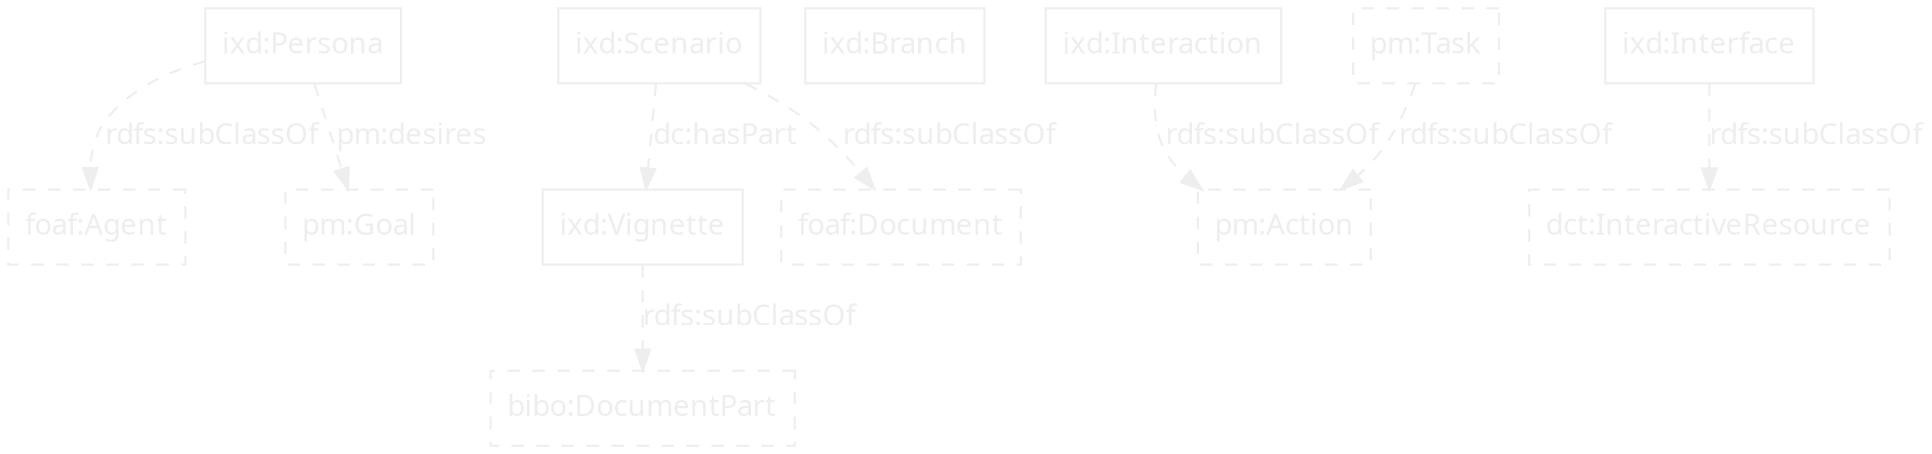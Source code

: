 digraph {
    graph [bgcolor=transparent];
    node [shape=box,color="#eeeeee",fontcolor="#eeeeee",fontname="Lucida Grande, Lucida Sans Unicode, sans-serif"];
    edge [color="#eeeeee",fontcolor="#eeeeee",fontname="Lucida Grande, Lucida Sans Unicode, sans-serif"];
    ixd_Persona [label="ixd:Persona"];
    ixd_Scenario [label="ixd:Scenario"];
    ixd_Vignette [label="ixd:Vignette"];
    ixd_Branch   [label="ixd:Branch"];
    ixd_Interaction [label="ixd:Interaction"];
    ixd_Interface [label="ixd:Interface"];
    
    subgraph {
        node [style=dashed];
        dct_InteractiveResource [label="dct:InteractiveResource"];
        foaf_Agent [label="foaf:Agent"];
        foaf_Document [label="foaf:Document"];
        bibo_DocumentPart [label="bibo:DocumentPart"];
        pm_Goal [label="pm:Goal"];
        pm_Action [label="pm:Action"];
        pm_Task [label="pm:Task"];
    }
    
    subgraph {
        edge [label="rdfs:subClassOf", style=dashed];
        ixd_Interface -> dct_InteractiveResource;
        ixd_Persona -> foaf_Agent;
        ixd_Scenario -> foaf_Document;
        ixd_Vignette -> bibo_DocumentPart;
        ixd_Interaction -> pm_Action;
        pm_Task -> pm_Action;
    }
    ixd_Scenario -> ixd_Vignette [label="dc:hasPart", style=dashed];
    ixd_Persona -> pm_Goal [label="pm:desires", style=dashed];
    
    /*
    owl_Thing [label="owl:Thing", style=dashed];
    skos_Concept [label="skos:Concept", style=dashed];
    ibis_Issue [label="ibis:Issue"];
    ibis_Position [label="ibis:Position"];
    ibis_Argument [label="ibis:Argument"];
    */
    /*
    subgraph {
        edge [fontsize=10,concentrate=true];
        ibis_Issue -> ibis_Issue [label="ibis:specializes"];
        ibis_Issue -> ibis_Issue [label="ibis:generalizes"];
        ibis_Issue -> ibis_Issue [label="ibis:replaces"];
        //ibis_Issue -> ibis_Issue [label="ibis:generalizes"];
        
        subgraph {
            edge [label="rdfs:subClassOf", style=dashed];
            ibis_Issue -> skos_Concept;
            ibis_Position -> skos_Concept;
            ibis_Argument -> ibis_Issue;
        }
        
        subgraph {
            edge [label="ibis:endorses"];
            foaf_Agent -> ibis_Issue;
            foaf_Agent -> ibis_Position;
            foaf_Agent -> ibis_Argument;
        }

        subgraph {
            edge [label="ibis:questions"];
            ibis_Issue -> ibis_Argument
            ibis_Issue -> ibis_Position
            ibis_Issue -> ibis_Issue;
        }
        subgraph {
            edge [label="ibis:suggests"];
            ibis_Position -> ibis_Issue;
            ibis_Argument -> ibis_Issue;
            ibis_Issue    -> ibis_Issue;
        }
        ibis_Issue -> owl_Thing [label="ibis:concerns"];
        ibis_Position -> ibis_Issue [label="ibis:responds-to"];
        ibis_Argument -> ibis_Position [label="ibis:supports"];
        ibis_Argument -> ibis_Position [label="ibis:opposes"];
    }
    */
}